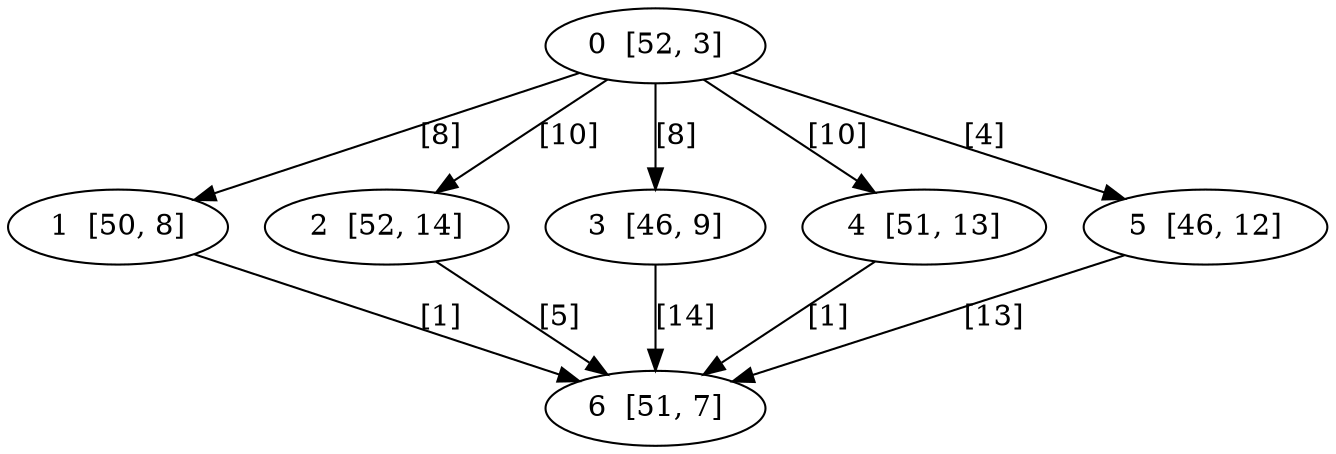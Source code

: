digraph DAG {
    0  [label="0  [52, 3]"]
    1  [label="1  [50, 8]"]
    2  [label="2  [52, 14]"]
    3  [label="3  [46, 9]"]
    4  [label="4  [51, 13]"]
    5  [label="5  [46, 12]"]
    6  [label="6  [51, 7]"]

    0 -> 1    [ label = "[8]" ]
    0 -> 2    [ label = "[10]" ]
    0 -> 3    [ label = "[8]" ]
    0 -> 4    [ label = "[10]" ]
    0 -> 5    [ label = "[4]" ]
    1 -> 6    [ label = "[1]" ]
    2 -> 6    [ label = "[5]" ]
    3 -> 6    [ label = "[14]" ]
    4 -> 6    [ label = "[1]" ]
    5 -> 6    [ label = "[13]" ]
}
